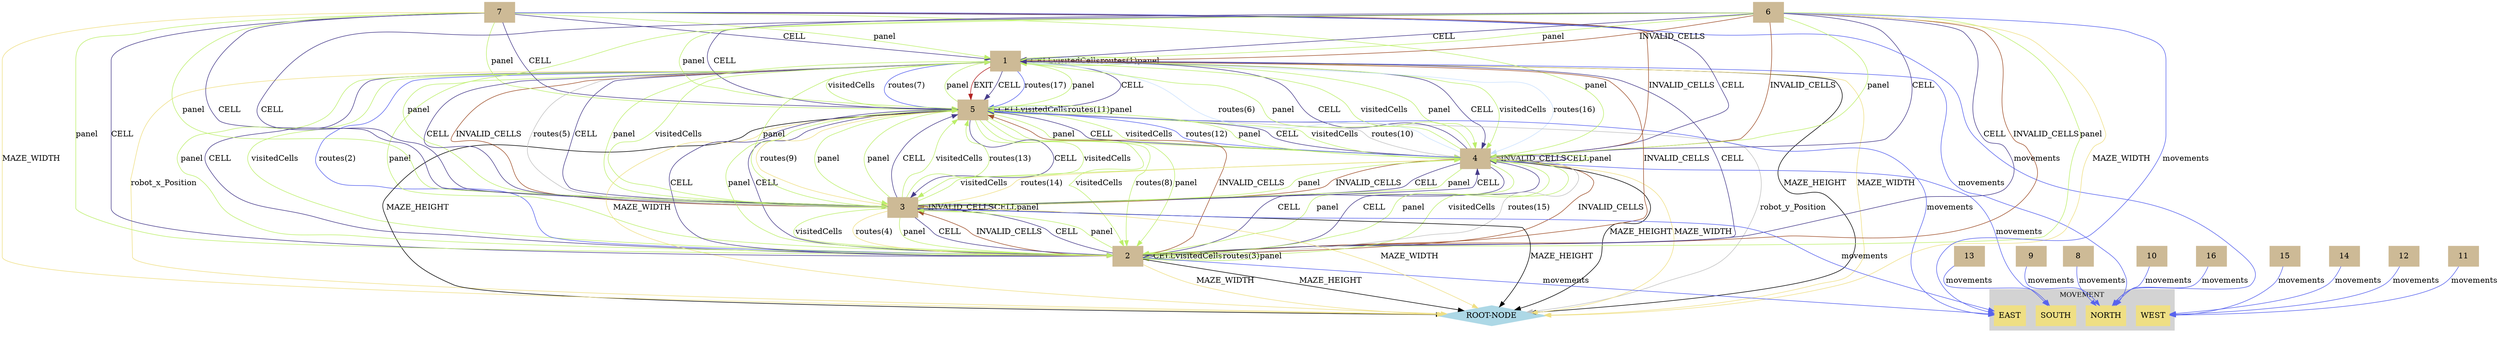 digraph state {
 graph [fontsize=12]
rankdir=TB;
"1" -> "5" [label = "EXIT", color = "firebrick"];
"7" -> "4" [label = "INVALID_CELLS", color = "sienna"];
"6" -> "4" [label = "INVALID_CELLS", color = "sienna"];
"6" -> "2" [label = "INVALID_CELLS", color = "sienna"];
"6" -> "1" [label = "INVALID_CELLS", color = "sienna"];
"4" -> "4" [label = "INVALID_CELLS", color = "sienna"];
"4" -> "3" [label = "INVALID_CELLS", color = "sienna"];
"4" -> "2" [label = "INVALID_CELLS", color = "sienna"];
"3" -> "3" [label = "INVALID_CELLS", color = "sienna"];
"2" -> "5" [label = "INVALID_CELLS", color = "sienna"];
"2" -> "3" [label = "INVALID_CELLS", color = "sienna"];
"2" -> "1" [label = "INVALID_CELLS", color = "sienna"];
"1" -> "3" [label = "INVALID_CELLS", color = "sienna"];
"7" -> "5" [label = "CELL", color = "SlateBlue4"];
"7" -> "4" [label = "CELL", color = "SlateBlue4"];
"7" -> "3" [label = "CELL", color = "SlateBlue4"];
"7" -> "2" [label = "CELL", color = "SlateBlue4"];
"7" -> "1" [label = "CELL", color = "SlateBlue4"];
"6" -> "5" [label = "CELL", color = "SlateBlue4"];
"6" -> "4" [label = "CELL", color = "SlateBlue4"];
"6" -> "3" [label = "CELL", color = "SlateBlue4"];
"6" -> "2" [label = "CELL", color = "SlateBlue4"];
"6" -> "1" [label = "CELL", color = "SlateBlue4"];
"5" -> "5" [label = "CELL", color = "SlateBlue4"];
"5" -> "4" [label = "CELL", color = "SlateBlue4"];
"5" -> "3" [label = "CELL", color = "SlateBlue4"];
"5" -> "2" [label = "CELL", color = "SlateBlue4"];
"5" -> "1" [label = "CELL", color = "SlateBlue4"];
"4" -> "5" [label = "CELL", color = "SlateBlue4"];
"4" -> "4" [label = "CELL", color = "SlateBlue4"];
"4" -> "3" [label = "CELL", color = "SlateBlue4"];
"4" -> "2" [label = "CELL", color = "SlateBlue4"];
"4" -> "1" [label = "CELL", color = "SlateBlue4"];
"3" -> "5" [label = "CELL", color = "SlateBlue4"];
"3" -> "4" [label = "CELL", color = "SlateBlue4"];
"3" -> "3" [label = "CELL", color = "SlateBlue4"];
"3" -> "2" [label = "CELL", color = "SlateBlue4"];
"3" -> "1" [label = "CELL", color = "SlateBlue4"];
"2" -> "5" [label = "CELL", color = "SlateBlue4"];
"2" -> "4" [label = "CELL", color = "SlateBlue4"];
"2" -> "3" [label = "CELL", color = "SlateBlue4"];
"2" -> "2" [label = "CELL", color = "SlateBlue4"];
"2" -> "1" [label = "CELL", color = "SlateBlue4"];
"1" -> "5" [label = "CELL", color = "SlateBlue4"];
"1" -> "4" [label = "CELL", color = "SlateBlue4"];
"1" -> "3" [label = "CELL", color = "SlateBlue4"];
"1" -> "2" [label = "CELL", color = "SlateBlue4"];
"1" -> "1" [label = "CELL", color = "SlateBlue4"];
"5" -> "ROOT-NODE" [label = "MAZE_HEIGHT", color = "black"];
"4" -> "ROOT-NODE" [label = "MAZE_HEIGHT", color = "black"];
"3" -> "ROOT-NODE" [label = "MAZE_HEIGHT", color = "black"];
"2" -> "ROOT-NODE" [label = "MAZE_HEIGHT", color = "black"];
"1" -> "ROOT-NODE" [label = "MAZE_HEIGHT", color = "black"];
"7" -> "ROOT-NODE" [label = "MAZE_WIDTH", color = "#efdf84"];
"6" -> "ROOT-NODE" [label = "MAZE_WIDTH", color = "#efdf84"];
"5" -> "ROOT-NODE" [label = "MAZE_WIDTH", color = "#efdf84"];
"4" -> "ROOT-NODE" [label = "MAZE_WIDTH", color = "#efdf84"];
"3" -> "ROOT-NODE" [label = "MAZE_WIDTH", color = "#efdf84"];
"2" -> "ROOT-NODE" [label = "MAZE_WIDTH", color = "#efdf84"];
"1" -> "ROOT-NODE" [label = "MAZE_WIDTH", color = "#efdf84"];
"5" -> "5" [label = "visitedCells", color = "#bdef6b"];
"5" -> "4" [label = "visitedCells", color = "#bdef6b"];
"5" -> "3" [label = "visitedCells", color = "#bdef6b"];
"5" -> "2" [label = "visitedCells", color = "#bdef6b"];
"5" -> "1" [label = "visitedCells", color = "#bdef6b"];
"4" -> "5" [label = "visitedCells", color = "#bdef6b"];
"4" -> "1" [label = "visitedCells", color = "#bdef6b"];
"3" -> "5" [label = "visitedCells", color = "#bdef6b"];
"3" -> "4" [label = "visitedCells", color = "#bdef6b"];
"3" -> "2" [label = "visitedCells", color = "#bdef6b"];
"3" -> "1" [label = "visitedCells", color = "#bdef6b"];
"2" -> "4" [label = "visitedCells", color = "#bdef6b"];
"2" -> "2" [label = "visitedCells", color = "#bdef6b"];
"1" -> "4" [label = "visitedCells", color = "#bdef6b"];
"1" -> "2" [label = "visitedCells", color = "#bdef6b"];
"1" -> "1" [label = "visitedCells", color = "#bdef6b"];
"1" -> "5" [label = "routes(17)", color = "#5863ee"];
"1" -> "4" [label = "routes(16)", color = "LightSteelBlue1"];
"2" -> "4" [label = "routes(15)", color = "gray"];
"3" -> "4" [label = "routes(14)", color = "#efdf84"];
"3" -> "5" [label = "routes(13)", color = "#bdef6b"];
"4" -> "5" [label = "routes(12)", color = "#5863ee"];
"5" -> "5" [label = "routes(11)", color = "LightSteelBlue1"];
"5" -> "4" [label = "routes(10)", color = "gray"];
"5" -> "3" [label = "routes(9)", color = "#efdf84"];
"5" -> "2" [label = "routes(8)", color = "#bdef6b"];
"5" -> "1" [label = "routes(7)", color = "#5863ee"];
"4" -> "1" [label = "routes(6)", color = "LightSteelBlue1"];
"3" -> "1" [label = "routes(5)", color = "gray"];
"3" -> "2" [label = "routes(4)", color = "#efdf84"];
"2" -> "2" [label = "routes(3)", color = "#bdef6b"];
"1" -> "2" [label = "routes(2)", color = "#5863ee"];
"1" -> "1" [label = "routes(1)", color = "LightSteelBlue1"];
"5" -> "ROOT-NODE" [label = "robot_y_Position", color = "gray"];
"1" -> "ROOT-NODE" [label = "robot_x_Position", color = "#efdf84"];
"7" -> "5" [label = "panel", color = "#bdef6b"];
"7" -> "4" [label = "panel", color = "#bdef6b"];
"7" -> "3" [label = "panel", color = "#bdef6b"];
"7" -> "2" [label = "panel", color = "#bdef6b"];
"7" -> "1" [label = "panel", color = "#bdef6b"];
"6" -> "5" [label = "panel", color = "#bdef6b"];
"6" -> "4" [label = "panel", color = "#bdef6b"];
"6" -> "3" [label = "panel", color = "#bdef6b"];
"6" -> "2" [label = "panel", color = "#bdef6b"];
"6" -> "1" [label = "panel", color = "#bdef6b"];
"5" -> "5" [label = "panel", color = "#bdef6b"];
"5" -> "4" [label = "panel", color = "#bdef6b"];
"5" -> "3" [label = "panel", color = "#bdef6b"];
"5" -> "2" [label = "panel", color = "#bdef6b"];
"5" -> "1" [label = "panel", color = "#bdef6b"];
"4" -> "5" [label = "panel", color = "#bdef6b"];
"4" -> "4" [label = "panel", color = "#bdef6b"];
"4" -> "3" [label = "panel", color = "#bdef6b"];
"4" -> "2" [label = "panel", color = "#bdef6b"];
"4" -> "1" [label = "panel", color = "#bdef6b"];
"3" -> "5" [label = "panel", color = "#bdef6b"];
"3" -> "4" [label = "panel", color = "#bdef6b"];
"3" -> "3" [label = "panel", color = "#bdef6b"];
"3" -> "2" [label = "panel", color = "#bdef6b"];
"3" -> "1" [label = "panel", color = "#bdef6b"];
"2" -> "5" [label = "panel", color = "#bdef6b"];
"2" -> "4" [label = "panel", color = "#bdef6b"];
"2" -> "3" [label = "panel", color = "#bdef6b"];
"2" -> "2" [label = "panel", color = "#bdef6b"];
"2" -> "1" [label = "panel", color = "#bdef6b"];
"1" -> "5" [label = "panel", color = "#bdef6b"];
"1" -> "4" [label = "panel", color = "#bdef6b"];
"1" -> "3" [label = "panel", color = "#bdef6b"];
"1" -> "2" [label = "panel", color = "#bdef6b"];
"1" -> "1" [label = "panel", color = "#bdef6b"];
"16" -> "NORTH" [label = "movements", color = "#5863ee"];
"15" -> "WEST" [label = "movements", color = "#5863ee"];
"14" -> "WEST" [label = "movements", color = "#5863ee"];
"13" -> "SOUTH" [label = "movements", color = "#5863ee"];
"12" -> "WEST" [label = "movements", color = "#5863ee"];
"11" -> "WEST" [label = "movements", color = "#5863ee"];
"10" -> "NORTH" [label = "movements", color = "#5863ee"];
"9" -> "NORTH" [label = "movements", color = "#5863ee"];
"8" -> "NORTH" [label = "movements", color = "#5863ee"];
"7" -> "NORTH" [label = "movements", color = "#5863ee"];
"6" -> "EAST" [label = "movements", color = "#5863ee"];
"5" -> "EAST" [label = "movements", color = "#5863ee"];
"4" -> "SOUTH" [label = "movements", color = "#5863ee"];
"3" -> "EAST" [label = "movements", color = "#5863ee"];
"2" -> "EAST" [label = "movements", color = "#5863ee"];
"1" -> "NORTH" [label = "movements", color = "#5863ee"];
"1" [color = "wheat3", style = "filled, solid", shape = "box"]
"5" [color = "wheat3", style = "filled, solid", shape = "box"]
"7" [color = "wheat3", style = "filled, solid", shape = "box"]
"4" [color = "wheat3", style = "filled, solid", shape = "box"]
"6" [color = "wheat3", style = "filled, solid", shape = "box"]
"2" [color = "wheat3", style = "filled, solid", shape = "box"]
"3" [color = "wheat3", style = "filled, solid", shape = "box"]
"ROOT-NODE" [color = "lightblue", style = "filled, solid", shape = "diamond"]
"16" [color = "wheat3", style = "filled, solid", shape = "box"]
"NORTH" [color = "#efdf84", style = "filled, solid", shape = "box"]
"15" [color = "wheat3", style = "filled, solid", shape = "box"]
"WEST" [color = "#efdf84", style = "filled, solid", shape = "box"]
"14" [color = "wheat3", style = "filled, solid", shape = "box"]
"13" [color = "wheat3", style = "filled, solid", shape = "box"]
"SOUTH" [color = "#efdf84", style = "filled, solid", shape = "box"]
"12" [color = "wheat3", style = "filled, solid", shape = "box"]
"11" [color = "wheat3", style = "filled, solid", shape = "box"]
"10" [color = "wheat3", style = "filled, solid", shape = "box"]
"9" [color = "wheat3", style = "filled, solid", shape = "box"]
"8" [color = "wheat3", style = "filled, solid", shape = "box"]
"EAST" [color = "#efdf84", style = "filled, solid", shape = "box"]
subgraph "cluster_REPORT" {node [style=filled,color=white]; label="REPORT"; style=filled;color=lightgrey; }
subgraph "cluster_MOVEMENT" {node [style=filled,color=white]; label="MOVEMENT"; style=filled;color=lightgrey; NORTH; SOUTH; EAST; WEST; }
}